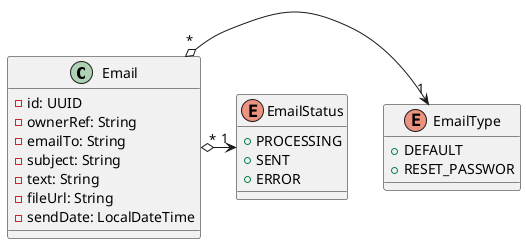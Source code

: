 @startuml Email

class Email {
    - id: UUID
    - ownerRef: String
    - emailTo: String
    - subject: String
    - text: String
    - fileUrl: String
    - sendDate: LocalDateTime
}

enum EmailStatus {
    + PROCESSING
    + SENT
    + ERROR
}

enum EmailType {
    + DEFAULT
    + RESET_PASSWOR
}

Email "*" o-> "1" EmailType
Email "*" o-> "1" EmailStatus


@enduml